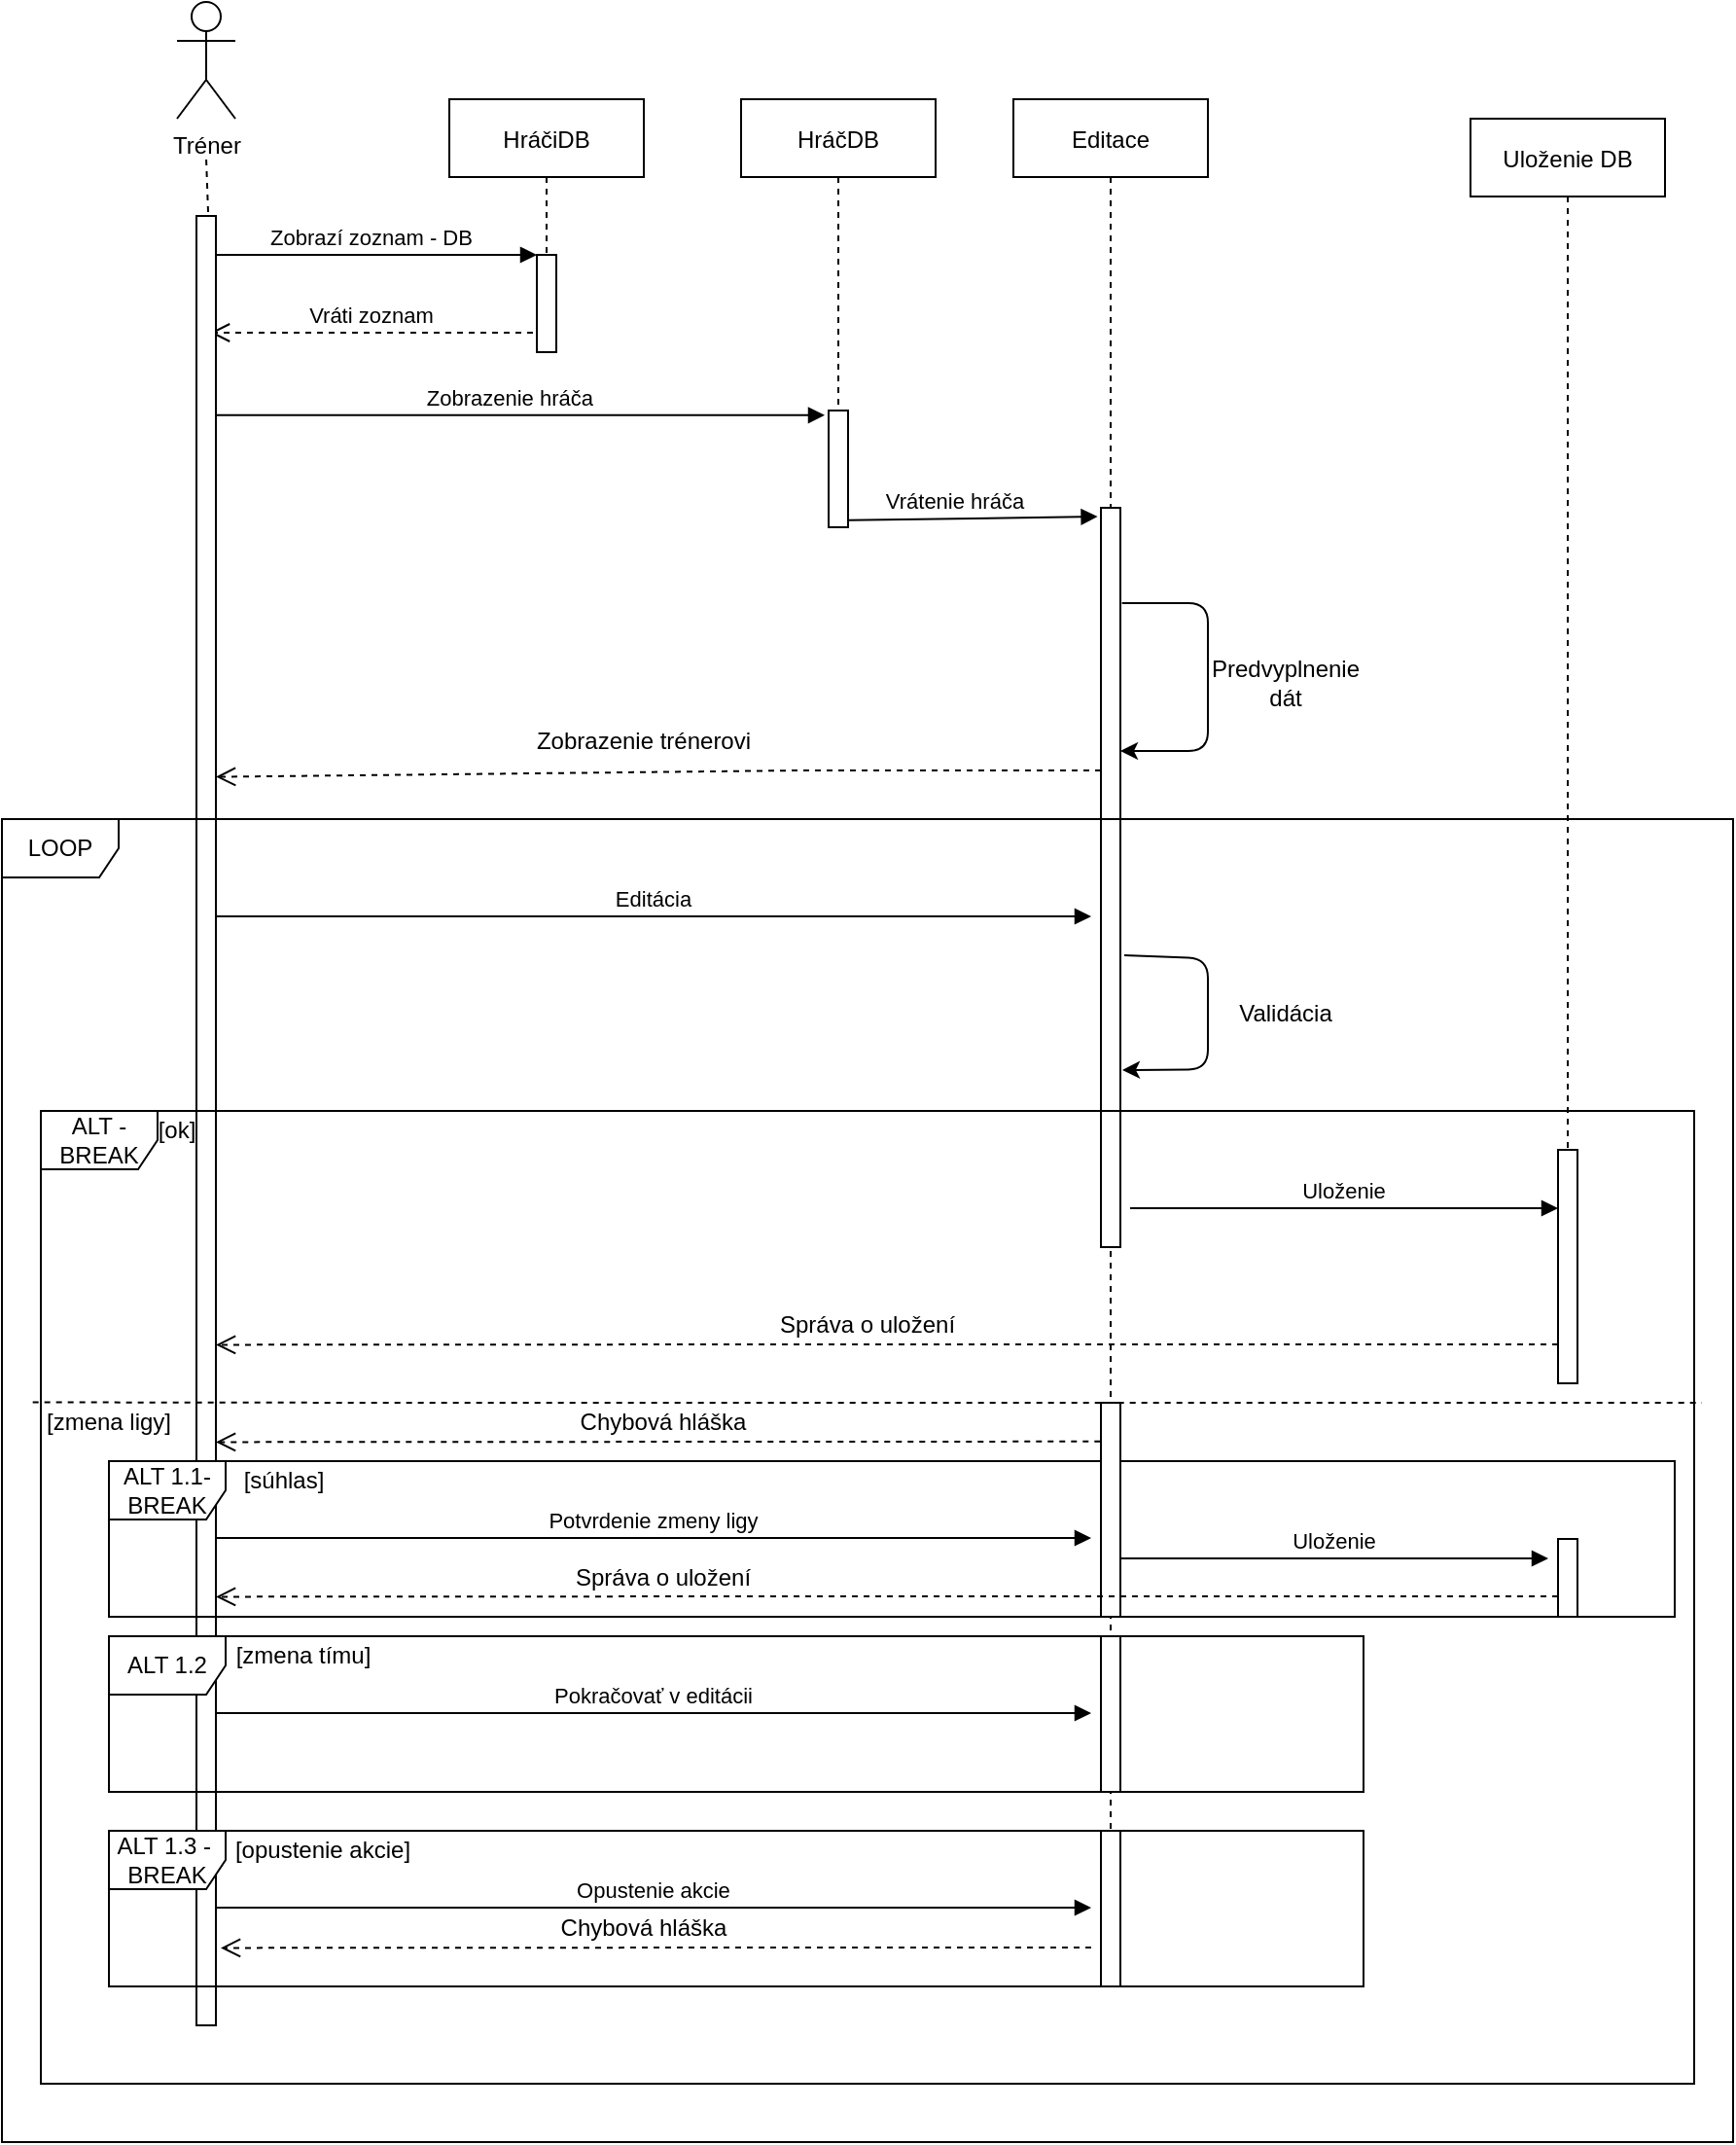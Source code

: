 <mxfile version="14.0.0" type="device"><diagram id="kgpKYQtTHZ0yAKxKKP6v" name="Page-1"><mxGraphModel dx="1113" dy="722" grid="1" gridSize="10" guides="1" tooltips="1" connect="1" arrows="1" fold="1" page="1" pageScale="1" pageWidth="850" pageHeight="1100" math="0" shadow="0"><root><mxCell id="0"/><mxCell id="1" parent="0"/><mxCell id="3nuBFxr9cyL0pnOWT2aG-5" value="HráčiDB" style="shape=umlLifeline;perimeter=lifelinePerimeter;container=1;collapsible=0;recursiveResize=0;rounded=0;shadow=0;strokeWidth=1;" parent="1" vertex="1"><mxGeometry x="300" y="80" width="100" height="130" as="geometry"/></mxCell><mxCell id="3nuBFxr9cyL0pnOWT2aG-6" value="" style="points=[];perimeter=orthogonalPerimeter;rounded=0;shadow=0;strokeWidth=1;" parent="3nuBFxr9cyL0pnOWT2aG-5" vertex="1"><mxGeometry x="45" y="80" width="10" height="50" as="geometry"/></mxCell><mxCell id="3nuBFxr9cyL0pnOWT2aG-7" value="Vráti zoznam" style="verticalAlign=bottom;endArrow=open;dashed=1;endSize=8;shadow=0;strokeWidth=1;" parent="1" edge="1"><mxGeometry relative="1" as="geometry"><mxPoint x="177" y="200" as="targetPoint"/><mxPoint x="343" y="200" as="sourcePoint"/><Array as="points"><mxPoint x="280" y="200"/></Array></mxGeometry></mxCell><mxCell id="3nuBFxr9cyL0pnOWT2aG-8" value="Zobrazí zoznam - DB" style="verticalAlign=bottom;endArrow=block;entryX=0;entryY=0;shadow=0;strokeWidth=1;" parent="1" target="3nuBFxr9cyL0pnOWT2aG-6" edge="1"><mxGeometry relative="1" as="geometry"><mxPoint x="175" y="160" as="sourcePoint"/></mxGeometry></mxCell><mxCell id="WHoH6Ti0_YJ518mVtbeu-1" value="HráčDB" style="shape=umlLifeline;perimeter=lifelinePerimeter;container=1;collapsible=0;recursiveResize=0;rounded=0;shadow=0;strokeWidth=1;" vertex="1" parent="1"><mxGeometry x="450" y="80" width="100" height="220" as="geometry"/></mxCell><mxCell id="WHoH6Ti0_YJ518mVtbeu-2" value="" style="points=[];perimeter=orthogonalPerimeter;rounded=0;shadow=0;strokeWidth=1;" vertex="1" parent="WHoH6Ti0_YJ518mVtbeu-1"><mxGeometry x="45" y="160" width="10" height="60" as="geometry"/></mxCell><mxCell id="WHoH6Ti0_YJ518mVtbeu-3" value="Uloženie DB" style="shape=umlLifeline;perimeter=lifelinePerimeter;container=1;collapsible=0;recursiveResize=0;rounded=0;shadow=0;strokeWidth=1;" vertex="1" parent="1"><mxGeometry x="825" y="90" width="100" height="650" as="geometry"/></mxCell><mxCell id="WHoH6Ti0_YJ518mVtbeu-5" value="Zobrazenie hráča" style="verticalAlign=bottom;endArrow=block;shadow=0;strokeWidth=1;entryX=-0.2;entryY=0.04;entryDx=0;entryDy=0;entryPerimeter=0;" edge="1" parent="1" target="WHoH6Ti0_YJ518mVtbeu-2"><mxGeometry relative="1" as="geometry"><mxPoint x="169.667" y="242.4" as="sourcePoint"/><mxPoint x="496" y="256" as="targetPoint"/></mxGeometry></mxCell><mxCell id="WHoH6Ti0_YJ518mVtbeu-7" value="Editace" style="shape=umlLifeline;perimeter=lifelinePerimeter;container=1;collapsible=0;recursiveResize=0;rounded=0;shadow=0;strokeWidth=1;" vertex="1" parent="1"><mxGeometry x="590" y="80" width="100" height="970" as="geometry"/></mxCell><mxCell id="WHoH6Ti0_YJ518mVtbeu-8" value="" style="points=[];perimeter=orthogonalPerimeter;rounded=0;shadow=0;strokeWidth=1;" vertex="1" parent="WHoH6Ti0_YJ518mVtbeu-7"><mxGeometry x="45" y="210" width="10" height="380" as="geometry"/></mxCell><mxCell id="WHoH6Ti0_YJ518mVtbeu-13" value="" style="endArrow=classic;html=1;exitX=1.082;exitY=0.129;exitDx=0;exitDy=0;exitPerimeter=0;" edge="1" parent="WHoH6Ti0_YJ518mVtbeu-7" source="WHoH6Ti0_YJ518mVtbeu-8" target="WHoH6Ti0_YJ518mVtbeu-8"><mxGeometry width="50" height="50" relative="1" as="geometry"><mxPoint x="60" y="220" as="sourcePoint"/><mxPoint x="110" y="280" as="targetPoint"/><Array as="points"><mxPoint x="100" y="259"/><mxPoint x="100" y="335"/></Array></mxGeometry></mxCell><mxCell id="WHoH6Ti0_YJ518mVtbeu-11" value="Vrátenie hráča" style="verticalAlign=bottom;endArrow=block;shadow=0;strokeWidth=1;entryX=-0.171;entryY=0.012;entryDx=0;entryDy=0;entryPerimeter=0;exitX=1;exitY=0.94;exitDx=0;exitDy=0;exitPerimeter=0;" edge="1" parent="1" source="WHoH6Ti0_YJ518mVtbeu-2" target="WHoH6Ti0_YJ518mVtbeu-8"><mxGeometry x="-0.145" relative="1" as="geometry"><mxPoint x="507" y="270" as="sourcePoint"/><mxPoint x="832" y="260.04" as="targetPoint"/><Array as="points"/><mxPoint as="offset"/></mxGeometry></mxCell><mxCell id="WHoH6Ti0_YJ518mVtbeu-15" value="Predvyplnenie dát" style="text;html=1;strokeColor=none;fillColor=none;align=center;verticalAlign=middle;whiteSpace=wrap;rounded=0;" vertex="1" parent="1"><mxGeometry x="710" y="370" width="40" height="20" as="geometry"/></mxCell><mxCell id="WHoH6Ti0_YJ518mVtbeu-19" value="" style="verticalAlign=bottom;endArrow=open;dashed=1;endSize=8;shadow=0;strokeWidth=1;entryX=1;entryY=0.31;entryDx=0;entryDy=0;entryPerimeter=0;" edge="1" parent="1" source="WHoH6Ti0_YJ518mVtbeu-8" target="WHoH6Ti0_YJ518mVtbeu-23"><mxGeometry x="-0.964" y="270" relative="1" as="geometry"><mxPoint x="190" y="427" as="targetPoint"/><mxPoint x="630" y="427" as="sourcePoint"/><Array as="points"><mxPoint x="480" y="425"/></Array><mxPoint as="offset"/></mxGeometry></mxCell><mxCell id="WHoH6Ti0_YJ518mVtbeu-20" value="Zobrazenie trénerovi" style="text;html=1;strokeColor=none;fillColor=none;align=center;verticalAlign=middle;whiteSpace=wrap;rounded=0;" vertex="1" parent="1"><mxGeometry x="340" y="400" width="120" height="20" as="geometry"/></mxCell><mxCell id="WHoH6Ti0_YJ518mVtbeu-21" value="Tréner" style="shape=umlActor;verticalLabelPosition=bottom;verticalAlign=top;html=1;outlineConnect=0;" vertex="1" parent="1"><mxGeometry x="160" y="30" width="30" height="60" as="geometry"/></mxCell><mxCell id="WHoH6Ti0_YJ518mVtbeu-23" value="" style="points=[];perimeter=orthogonalPerimeter;rounded=0;shadow=0;strokeWidth=1;" vertex="1" parent="1"><mxGeometry x="170" y="140" width="10" height="930" as="geometry"/></mxCell><mxCell id="WHoH6Ti0_YJ518mVtbeu-29" value="" style="endArrow=none;dashed=1;html=1;" edge="1" parent="1"><mxGeometry width="50" height="50" relative="1" as="geometry"><mxPoint x="176" y="138" as="sourcePoint"/><mxPoint x="175" y="110" as="targetPoint"/></mxGeometry></mxCell><mxCell id="WHoH6Ti0_YJ518mVtbeu-30" value="LOOP" style="shape=umlFrame;whiteSpace=wrap;html=1;" vertex="1" parent="1"><mxGeometry x="70" y="450" width="890" height="680" as="geometry"/></mxCell><mxCell id="WHoH6Ti0_YJ518mVtbeu-31" value="Editácia" style="verticalAlign=bottom;endArrow=block;shadow=0;strokeWidth=1;" edge="1" parent="1"><mxGeometry relative="1" as="geometry"><mxPoint x="179.997" y="500.0" as="sourcePoint"/><mxPoint x="630" y="500" as="targetPoint"/></mxGeometry></mxCell><mxCell id="WHoH6Ti0_YJ518mVtbeu-33" value="" style="endArrow=classic;html=1;exitX=1.2;exitY=0.065;exitDx=0;exitDy=0;exitPerimeter=0;entryX=1.1;entryY=0.165;entryDx=0;entryDy=0;entryPerimeter=0;" edge="1" parent="1"><mxGeometry width="50" height="50" relative="1" as="geometry"><mxPoint x="647" y="520" as="sourcePoint"/><mxPoint x="646" y="579" as="targetPoint"/><Array as="points"><mxPoint x="690" y="521.65"/><mxPoint x="690" y="578.65"/></Array></mxGeometry></mxCell><mxCell id="WHoH6Ti0_YJ518mVtbeu-34" value="Validácia" style="text;html=1;strokeColor=none;fillColor=none;align=center;verticalAlign=middle;whiteSpace=wrap;rounded=0;" vertex="1" parent="1"><mxGeometry x="710" y="540" width="40" height="20" as="geometry"/></mxCell><mxCell id="WHoH6Ti0_YJ518mVtbeu-35" value="ALT - BREAK" style="shape=umlFrame;whiteSpace=wrap;html=1;" vertex="1" parent="1"><mxGeometry x="90" y="600" width="850" height="500" as="geometry"/></mxCell><mxCell id="WHoH6Ti0_YJ518mVtbeu-36" value="" style="endArrow=none;dashed=1;html=1;exitX=0.144;exitY=-0.012;exitDx=0;exitDy=0;exitPerimeter=0;" edge="1" parent="1" source="WHoH6Ti0_YJ518mVtbeu-38"><mxGeometry width="50" height="50" relative="1" as="geometry"><mxPoint x="310" y="730" as="sourcePoint"/><mxPoint x="944" y="750" as="targetPoint"/><Array as="points"><mxPoint x="280" y="750"/></Array></mxGeometry></mxCell><mxCell id="WHoH6Ti0_YJ518mVtbeu-37" value="[ok]" style="text;html=1;strokeColor=none;fillColor=none;align=center;verticalAlign=middle;whiteSpace=wrap;rounded=0;" vertex="1" parent="1"><mxGeometry x="140" y="600" width="40" height="20" as="geometry"/></mxCell><mxCell id="WHoH6Ti0_YJ518mVtbeu-38" value="[zmena ligy]" style="text;html=1;strokeColor=none;fillColor=none;align=center;verticalAlign=middle;whiteSpace=wrap;rounded=0;" vertex="1" parent="1"><mxGeometry x="70" y="750" width="110" height="20" as="geometry"/></mxCell><mxCell id="WHoH6Ti0_YJ518mVtbeu-39" value="Uloženie" style="verticalAlign=bottom;endArrow=block;shadow=0;strokeWidth=1;" edge="1" parent="1"><mxGeometry relative="1" as="geometry"><mxPoint x="649.997" y="650" as="sourcePoint"/><mxPoint x="870" y="650" as="targetPoint"/></mxGeometry></mxCell><mxCell id="WHoH6Ti0_YJ518mVtbeu-42" value="" style="verticalAlign=bottom;endArrow=open;dashed=1;endSize=8;shadow=0;strokeWidth=1;entryX=1;entryY=0.31;entryDx=0;entryDy=0;entryPerimeter=0;" edge="1" parent="1"><mxGeometry x="-0.964" y="270" relative="1" as="geometry"><mxPoint x="180" y="720.2" as="targetPoint"/><mxPoint x="870" y="720" as="sourcePoint"/><Array as="points"><mxPoint x="480" y="720"/></Array><mxPoint as="offset"/></mxGeometry></mxCell><mxCell id="WHoH6Ti0_YJ518mVtbeu-44" value="Správa o uložení" style="text;html=1;strokeColor=none;fillColor=none;align=center;verticalAlign=middle;whiteSpace=wrap;rounded=0;" vertex="1" parent="1"><mxGeometry x="425" y="700" width="180" height="20" as="geometry"/></mxCell><mxCell id="WHoH6Ti0_YJ518mVtbeu-45" value="ALT 1.1-&lt;br&gt;BREAK" style="shape=umlFrame;whiteSpace=wrap;html=1;" vertex="1" parent="1"><mxGeometry x="125" y="780" width="805" height="80" as="geometry"/></mxCell><mxCell id="WHoH6Ti0_YJ518mVtbeu-46" value="ALT 1.2" style="shape=umlFrame;whiteSpace=wrap;html=1;" vertex="1" parent="1"><mxGeometry x="125" y="870" width="645" height="80" as="geometry"/></mxCell><mxCell id="WHoH6Ti0_YJ518mVtbeu-47" value="ALT 1.3 -&amp;nbsp;&lt;br&gt;BREAK" style="shape=umlFrame;whiteSpace=wrap;html=1;" vertex="1" parent="1"><mxGeometry x="125" y="970" width="645" height="80" as="geometry"/></mxCell><mxCell id="WHoH6Ti0_YJ518mVtbeu-4" value="" style="points=[];perimeter=orthogonalPerimeter;rounded=0;shadow=0;strokeWidth=1;" vertex="1" parent="1"><mxGeometry x="870" y="620" width="10" height="120" as="geometry"/></mxCell><mxCell id="WHoH6Ti0_YJ518mVtbeu-48" value="" style="points=[];perimeter=orthogonalPerimeter;rounded=0;shadow=0;strokeWidth=1;" vertex="1" parent="1"><mxGeometry x="635" y="970" width="10" height="80" as="geometry"/></mxCell><mxCell id="WHoH6Ti0_YJ518mVtbeu-49" value="" style="points=[];perimeter=orthogonalPerimeter;rounded=0;shadow=0;strokeWidth=1;" vertex="1" parent="1"><mxGeometry x="635" y="870" width="10" height="80" as="geometry"/></mxCell><mxCell id="WHoH6Ti0_YJ518mVtbeu-50" value="" style="points=[];perimeter=orthogonalPerimeter;rounded=0;shadow=0;strokeWidth=1;" vertex="1" parent="1"><mxGeometry x="635" y="750" width="10" height="110" as="geometry"/></mxCell><mxCell id="WHoH6Ti0_YJ518mVtbeu-51" value="" style="points=[];perimeter=orthogonalPerimeter;rounded=0;shadow=0;strokeWidth=1;" vertex="1" parent="1"><mxGeometry x="870" y="820" width="10" height="40" as="geometry"/></mxCell><mxCell id="WHoH6Ti0_YJ518mVtbeu-53" value="" style="verticalAlign=bottom;endArrow=open;dashed=1;endSize=8;shadow=0;strokeWidth=1;entryX=1;entryY=0.31;entryDx=0;entryDy=0;entryPerimeter=0;exitX=-0.036;exitY=0.181;exitDx=0;exitDy=0;exitPerimeter=0;" edge="1" parent="1" source="WHoH6Ti0_YJ518mVtbeu-50"><mxGeometry x="-0.964" y="270" relative="1" as="geometry"><mxPoint x="180.0" y="770.2" as="targetPoint"/><mxPoint x="630" y="770" as="sourcePoint"/><Array as="points"><mxPoint x="480" y="770"/></Array><mxPoint as="offset"/></mxGeometry></mxCell><mxCell id="WHoH6Ti0_YJ518mVtbeu-55" value="Chybová hláška" style="text;html=1;strokeColor=none;fillColor=none;align=center;verticalAlign=middle;whiteSpace=wrap;rounded=0;" vertex="1" parent="1"><mxGeometry x="320" y="750" width="180" height="20" as="geometry"/></mxCell><mxCell id="WHoH6Ti0_YJ518mVtbeu-56" value="[súhlas]" style="text;html=1;strokeColor=none;fillColor=none;align=center;verticalAlign=middle;whiteSpace=wrap;rounded=0;" vertex="1" parent="1"><mxGeometry x="160" y="780" width="110" height="20" as="geometry"/></mxCell><mxCell id="WHoH6Ti0_YJ518mVtbeu-57" value="[zmena tímu]" style="text;html=1;strokeColor=none;fillColor=none;align=center;verticalAlign=middle;whiteSpace=wrap;rounded=0;" vertex="1" parent="1"><mxGeometry x="170" y="870" width="110" height="20" as="geometry"/></mxCell><mxCell id="WHoH6Ti0_YJ518mVtbeu-58" value="[opustenie akcie]" style="text;html=1;strokeColor=none;fillColor=none;align=center;verticalAlign=middle;whiteSpace=wrap;rounded=0;" vertex="1" parent="1"><mxGeometry x="180" y="970" width="110" height="20" as="geometry"/></mxCell><mxCell id="WHoH6Ti0_YJ518mVtbeu-59" value="Potvrdenie zmeny ligy" style="verticalAlign=bottom;endArrow=block;shadow=0;strokeWidth=1;" edge="1" parent="1"><mxGeometry relative="1" as="geometry"><mxPoint x="179.997" y="819.5" as="sourcePoint"/><mxPoint x="630" y="819.5" as="targetPoint"/></mxGeometry></mxCell><mxCell id="WHoH6Ti0_YJ518mVtbeu-60" value="Pokračovať v editácii" style="verticalAlign=bottom;endArrow=block;shadow=0;strokeWidth=1;" edge="1" parent="1"><mxGeometry relative="1" as="geometry"><mxPoint x="179.997" y="909.5" as="sourcePoint"/><mxPoint x="630" y="909.5" as="targetPoint"/></mxGeometry></mxCell><mxCell id="WHoH6Ti0_YJ518mVtbeu-61" value="Opustenie akcie" style="verticalAlign=bottom;endArrow=block;shadow=0;strokeWidth=1;" edge="1" parent="1"><mxGeometry relative="1" as="geometry"><mxPoint x="179.997" y="1009.5" as="sourcePoint"/><mxPoint x="630" y="1009.5" as="targetPoint"/></mxGeometry></mxCell><mxCell id="WHoH6Ti0_YJ518mVtbeu-62" value="Uloženie" style="verticalAlign=bottom;endArrow=block;shadow=0;strokeWidth=1;" edge="1" parent="1"><mxGeometry relative="1" as="geometry"><mxPoint x="644.997" y="830" as="sourcePoint"/><mxPoint x="865" y="830" as="targetPoint"/></mxGeometry></mxCell><mxCell id="WHoH6Ti0_YJ518mVtbeu-63" value="" style="verticalAlign=bottom;endArrow=open;dashed=1;endSize=8;shadow=0;strokeWidth=1;entryX=1;entryY=0.31;entryDx=0;entryDy=0;entryPerimeter=0;" edge="1" parent="1"><mxGeometry x="-0.964" y="270" relative="1" as="geometry"><mxPoint x="180" y="849.7" as="targetPoint"/><mxPoint x="870" y="849.5" as="sourcePoint"/><Array as="points"><mxPoint x="480" y="849.5"/></Array><mxPoint as="offset"/></mxGeometry></mxCell><mxCell id="WHoH6Ti0_YJ518mVtbeu-64" value="Správa o uložení" style="text;html=1;strokeColor=none;fillColor=none;align=center;verticalAlign=middle;whiteSpace=wrap;rounded=0;" vertex="1" parent="1"><mxGeometry x="320" y="830" width="180" height="20" as="geometry"/></mxCell><mxCell id="WHoH6Ti0_YJ518mVtbeu-65" value="" style="verticalAlign=bottom;endArrow=open;dashed=1;endSize=8;shadow=0;strokeWidth=1;entryX=1;entryY=0.31;entryDx=0;entryDy=0;entryPerimeter=0;" edge="1" parent="1"><mxGeometry x="-0.964" y="270" relative="1" as="geometry"><mxPoint x="182.5" y="1030.2" as="targetPoint"/><mxPoint x="630" y="1030" as="sourcePoint"/><Array as="points"><mxPoint x="482.5" y="1030"/></Array><mxPoint as="offset"/></mxGeometry></mxCell><mxCell id="WHoH6Ti0_YJ518mVtbeu-66" value="Chybová hláška" style="text;html=1;strokeColor=none;fillColor=none;align=center;verticalAlign=middle;whiteSpace=wrap;rounded=0;" vertex="1" parent="1"><mxGeometry x="310" y="1010" width="180" height="20" as="geometry"/></mxCell></root></mxGraphModel></diagram></mxfile>